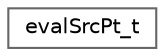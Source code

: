 digraph "Graphical Class Hierarchy"
{
 // LATEX_PDF_SIZE
  bgcolor="transparent";
  edge [fontname=Helvetica,fontsize=10,labelfontname=Helvetica,labelfontsize=10];
  node [fontname=Helvetica,fontsize=10,shape=box,height=0.2,width=0.4];
  rankdir="LR";
  Node0 [id="Node000000",label="evalSrcPt_t",height=0.2,width=0.4,color="grey40", fillcolor="white", style="filled",URL="$structevalSrcPt__t.html",tooltip=" "];
}
